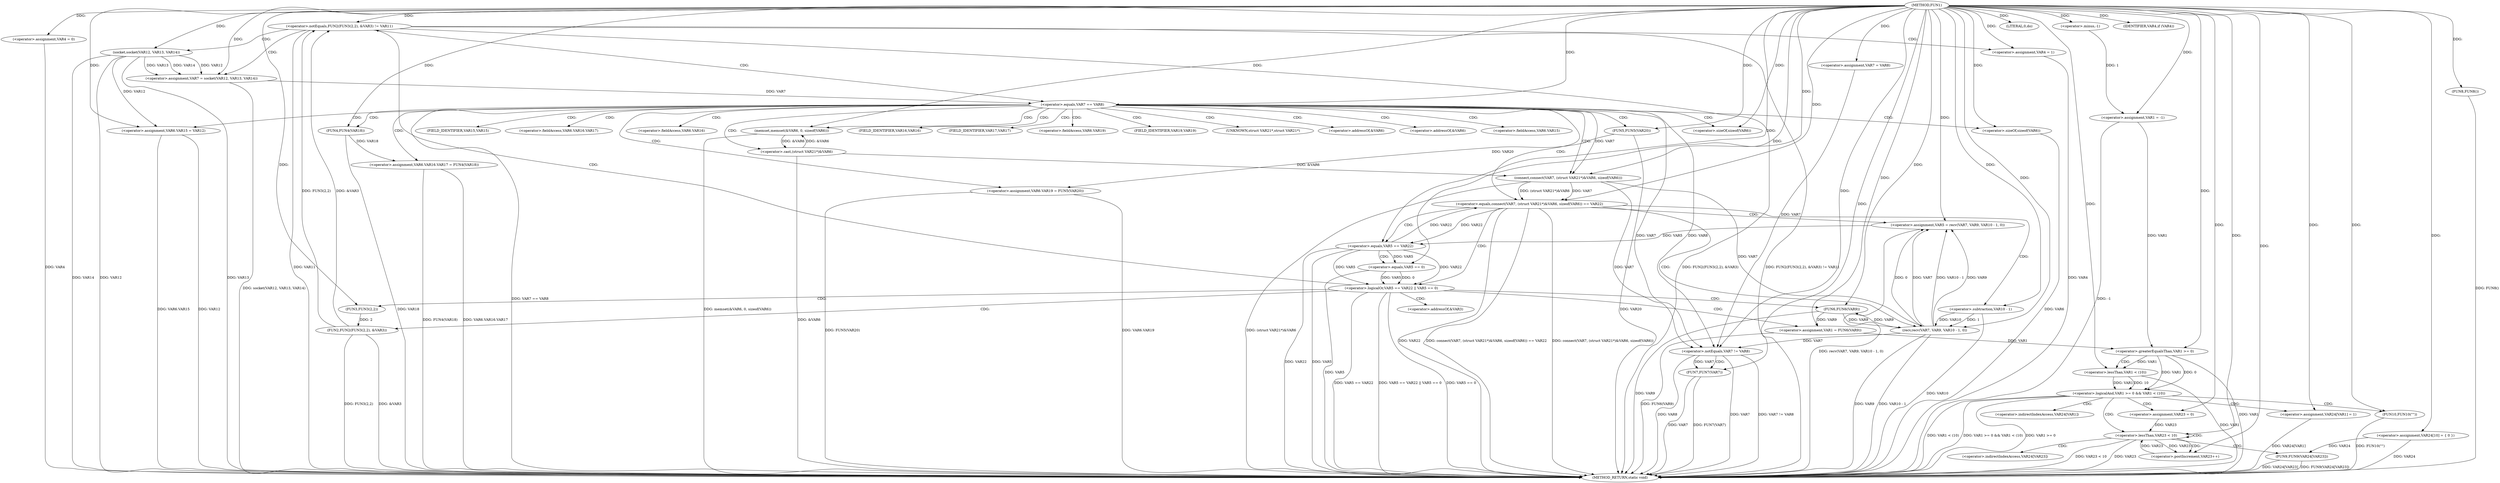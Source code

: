 digraph FUN1 {  
"1000100" [label = "(METHOD,FUN1)" ]
"1000258" [label = "(METHOD_RETURN,static void)" ]
"1000103" [label = "(<operator>.assignment,VAR1 = -1)" ]
"1000105" [label = "(<operator>.minus,-1)" ]
"1000110" [label = "(<operator>.assignment,VAR4 = 0)" ]
"1000116" [label = "(<operator>.assignment,VAR7 = VAR8)" ]
"1000123" [label = "(<operator>.notEquals,FUN2(FUN3(2,2), &VAR3) != VAR11)" ]
"1000124" [label = "(FUN2,FUN2(FUN3(2,2), &VAR3))" ]
"1000125" [label = "(FUN3,FUN3(2,2))" ]
"1000133" [label = "(<operator>.assignment,VAR4 = 1)" ]
"1000136" [label = "(<operator>.assignment,VAR7 = socket(VAR12, VAR13, VAR14))" ]
"1000138" [label = "(socket,socket(VAR12, VAR13, VAR14))" ]
"1000143" [label = "(<operator>.equals,VAR7 == VAR8)" ]
"1000148" [label = "(memset,memset(&VAR6, 0, sizeof(VAR6)))" ]
"1000152" [label = "(<operator>.sizeOf,sizeof(VAR6))" ]
"1000154" [label = "(<operator>.assignment,VAR6.VAR15 = VAR12)" ]
"1000159" [label = "(<operator>.assignment,VAR6.VAR16.VAR17 = FUN4(VAR18))" ]
"1000165" [label = "(FUN4,FUN4(VAR18))" ]
"1000167" [label = "(<operator>.assignment,VAR6.VAR19 = FUN5(VAR20))" ]
"1000171" [label = "(FUN5,FUN5(VAR20))" ]
"1000174" [label = "(<operator>.equals,connect(VAR7, (struct VAR21*)&VAR6, sizeof(VAR6)) == VAR22)" ]
"1000175" [label = "(connect,connect(VAR7, (struct VAR21*)&VAR6, sizeof(VAR6)))" ]
"1000177" [label = "(<operator>.cast,(struct VAR21*)&VAR6)" ]
"1000181" [label = "(<operator>.sizeOf,sizeof(VAR6))" ]
"1000186" [label = "(<operator>.assignment,VAR5 = recv(VAR7, VAR9, VAR10 - 1, 0))" ]
"1000188" [label = "(recv,recv(VAR7, VAR9, VAR10 - 1, 0))" ]
"1000191" [label = "(<operator>.subtraction,VAR10 - 1)" ]
"1000196" [label = "(<operator>.logicalOr,VAR5 == VAR22 || VAR5 == 0)" ]
"1000197" [label = "(<operator>.equals,VAR5 == VAR22)" ]
"1000200" [label = "(<operator>.equals,VAR5 == 0)" ]
"1000205" [label = "(<operator>.assignment,VAR1 = FUN6(VAR9))" ]
"1000207" [label = "(FUN6,FUN6(VAR9))" ]
"1000209" [label = "(LITERAL,0,do)" ]
"1000211" [label = "(<operator>.notEquals,VAR7 != VAR8)" ]
"1000215" [label = "(FUN7,FUN7(VAR7))" ]
"1000218" [label = "(IDENTIFIER,VAR4,if (VAR4))" ]
"1000220" [label = "(FUN8,FUN8())" ]
"1000224" [label = "(<operator>.assignment,VAR24[10] = { 0 })" ]
"1000227" [label = "(<operator>.logicalAnd,VAR1 >= 0 && VAR1 < (10))" ]
"1000228" [label = "(<operator>.greaterEqualsThan,VAR1 >= 0)" ]
"1000231" [label = "(<operator>.lessThan,VAR1 < (10))" ]
"1000235" [label = "(<operator>.assignment,VAR24[VAR1] = 1)" ]
"1000241" [label = "(<operator>.assignment,VAR23 = 0)" ]
"1000244" [label = "(<operator>.lessThan,VAR23 < 10)" ]
"1000247" [label = "(<operator>.postIncrement,VAR23++)" ]
"1000250" [label = "(FUN9,FUN9(VAR24[VAR23]))" ]
"1000256" [label = "(FUN10,FUN10(\"\"))" ]
"1000128" [label = "(<operator>.addressOf,&VAR3)" ]
"1000149" [label = "(<operator>.addressOf,&VAR6)" ]
"1000155" [label = "(<operator>.fieldAccess,VAR6.VAR15)" ]
"1000157" [label = "(FIELD_IDENTIFIER,VAR15,VAR15)" ]
"1000160" [label = "(<operator>.fieldAccess,VAR6.VAR16.VAR17)" ]
"1000161" [label = "(<operator>.fieldAccess,VAR6.VAR16)" ]
"1000163" [label = "(FIELD_IDENTIFIER,VAR16,VAR16)" ]
"1000164" [label = "(FIELD_IDENTIFIER,VAR17,VAR17)" ]
"1000168" [label = "(<operator>.fieldAccess,VAR6.VAR19)" ]
"1000170" [label = "(FIELD_IDENTIFIER,VAR19,VAR19)" ]
"1000178" [label = "(UNKNOWN,struct VAR21*,struct VAR21*)" ]
"1000179" [label = "(<operator>.addressOf,&VAR6)" ]
"1000236" [label = "(<operator>.indirectIndexAccess,VAR24[VAR1])" ]
"1000251" [label = "(<operator>.indirectIndexAccess,VAR24[VAR23])" ]
  "1000235" -> "1000258"  [ label = "DDG: VAR24[VAR1]"] 
  "1000177" -> "1000258"  [ label = "DDG: &VAR6"] 
  "1000103" -> "1000258"  [ label = "DDG: -1"] 
  "1000188" -> "1000258"  [ label = "DDG: VAR10 - 1"] 
  "1000205" -> "1000258"  [ label = "DDG: FUN6(VAR9)"] 
  "1000227" -> "1000258"  [ label = "DDG: VAR1 < (10)"] 
  "1000181" -> "1000258"  [ label = "DDG: VAR6"] 
  "1000186" -> "1000258"  [ label = "DDG: recv(VAR7, VAR9, VAR10 - 1, 0)"] 
  "1000167" -> "1000258"  [ label = "DDG: VAR6.VAR19"] 
  "1000123" -> "1000258"  [ label = "DDG: VAR11"] 
  "1000171" -> "1000258"  [ label = "DDG: VAR20"] 
  "1000224" -> "1000258"  [ label = "DDG: VAR24"] 
  "1000250" -> "1000258"  [ label = "DDG: VAR24[VAR23]"] 
  "1000124" -> "1000258"  [ label = "DDG: FUN3(2,2)"] 
  "1000200" -> "1000258"  [ label = "DDG: VAR5"] 
  "1000227" -> "1000258"  [ label = "DDG: VAR1 >= 0 && VAR1 < (10)"] 
  "1000188" -> "1000258"  [ label = "DDG: VAR9"] 
  "1000196" -> "1000258"  [ label = "DDG: VAR5 == 0"] 
  "1000215" -> "1000258"  [ label = "DDG: VAR7"] 
  "1000159" -> "1000258"  [ label = "DDG: VAR6.VAR16.VAR17"] 
  "1000227" -> "1000258"  [ label = "DDG: VAR1 >= 0"] 
  "1000123" -> "1000258"  [ label = "DDG: FUN2(FUN3(2,2), &VAR3) != VAR11"] 
  "1000138" -> "1000258"  [ label = "DDG: VAR14"] 
  "1000138" -> "1000258"  [ label = "DDG: VAR12"] 
  "1000165" -> "1000258"  [ label = "DDG: VAR18"] 
  "1000138" -> "1000258"  [ label = "DDG: VAR13"] 
  "1000228" -> "1000258"  [ label = "DDG: VAR1"] 
  "1000154" -> "1000258"  [ label = "DDG: VAR6.VAR15"] 
  "1000133" -> "1000258"  [ label = "DDG: VAR4"] 
  "1000154" -> "1000258"  [ label = "DDG: VAR12"] 
  "1000207" -> "1000258"  [ label = "DDG: VAR9"] 
  "1000148" -> "1000258"  [ label = "DDG: memset(&VAR6, 0, sizeof(VAR6))"] 
  "1000211" -> "1000258"  [ label = "DDG: VAR7"] 
  "1000196" -> "1000258"  [ label = "DDG: VAR5 == VAR22"] 
  "1000197" -> "1000258"  [ label = "DDG: VAR22"] 
  "1000231" -> "1000258"  [ label = "DDG: VAR1"] 
  "1000211" -> "1000258"  [ label = "DDG: VAR8"] 
  "1000211" -> "1000258"  [ label = "DDG: VAR7 != VAR8"] 
  "1000143" -> "1000258"  [ label = "DDG: VAR7 == VAR8"] 
  "1000220" -> "1000258"  [ label = "DDG: FUN8()"] 
  "1000167" -> "1000258"  [ label = "DDG: FUN5(VAR20)"] 
  "1000215" -> "1000258"  [ label = "DDG: FUN7(VAR7)"] 
  "1000175" -> "1000258"  [ label = "DDG: (struct VAR21*)&VAR6"] 
  "1000244" -> "1000258"  [ label = "DDG: VAR23 < 10"] 
  "1000124" -> "1000258"  [ label = "DDG: &VAR3"] 
  "1000250" -> "1000258"  [ label = "DDG: FUN9(VAR24[VAR23])"] 
  "1000136" -> "1000258"  [ label = "DDG: socket(VAR12, VAR13, VAR14)"] 
  "1000244" -> "1000258"  [ label = "DDG: VAR23"] 
  "1000256" -> "1000258"  [ label = "DDG: FUN10(\"\")"] 
  "1000196" -> "1000258"  [ label = "DDG: VAR5 == VAR22 || VAR5 == 0"] 
  "1000110" -> "1000258"  [ label = "DDG: VAR4"] 
  "1000174" -> "1000258"  [ label = "DDG: VAR22"] 
  "1000191" -> "1000258"  [ label = "DDG: VAR10"] 
  "1000174" -> "1000258"  [ label = "DDG: connect(VAR7, (struct VAR21*)&VAR6, sizeof(VAR6)) == VAR22"] 
  "1000174" -> "1000258"  [ label = "DDG: connect(VAR7, (struct VAR21*)&VAR6, sizeof(VAR6))"] 
  "1000123" -> "1000258"  [ label = "DDG: FUN2(FUN3(2,2), &VAR3)"] 
  "1000197" -> "1000258"  [ label = "DDG: VAR5"] 
  "1000159" -> "1000258"  [ label = "DDG: FUN4(VAR18)"] 
  "1000105" -> "1000103"  [ label = "DDG: 1"] 
  "1000100" -> "1000103"  [ label = "DDG: "] 
  "1000100" -> "1000105"  [ label = "DDG: "] 
  "1000100" -> "1000110"  [ label = "DDG: "] 
  "1000100" -> "1000116"  [ label = "DDG: "] 
  "1000124" -> "1000123"  [ label = "DDG: FUN3(2,2)"] 
  "1000124" -> "1000123"  [ label = "DDG: &VAR3"] 
  "1000125" -> "1000124"  [ label = "DDG: 2"] 
  "1000100" -> "1000125"  [ label = "DDG: "] 
  "1000100" -> "1000123"  [ label = "DDG: "] 
  "1000100" -> "1000133"  [ label = "DDG: "] 
  "1000138" -> "1000136"  [ label = "DDG: VAR12"] 
  "1000138" -> "1000136"  [ label = "DDG: VAR13"] 
  "1000138" -> "1000136"  [ label = "DDG: VAR14"] 
  "1000100" -> "1000136"  [ label = "DDG: "] 
  "1000100" -> "1000138"  [ label = "DDG: "] 
  "1000136" -> "1000143"  [ label = "DDG: VAR7"] 
  "1000100" -> "1000143"  [ label = "DDG: "] 
  "1000177" -> "1000148"  [ label = "DDG: &VAR6"] 
  "1000100" -> "1000148"  [ label = "DDG: "] 
  "1000100" -> "1000152"  [ label = "DDG: "] 
  "1000138" -> "1000154"  [ label = "DDG: VAR12"] 
  "1000100" -> "1000154"  [ label = "DDG: "] 
  "1000165" -> "1000159"  [ label = "DDG: VAR18"] 
  "1000100" -> "1000165"  [ label = "DDG: "] 
  "1000171" -> "1000167"  [ label = "DDG: VAR20"] 
  "1000100" -> "1000171"  [ label = "DDG: "] 
  "1000175" -> "1000174"  [ label = "DDG: VAR7"] 
  "1000175" -> "1000174"  [ label = "DDG: (struct VAR21*)&VAR6"] 
  "1000143" -> "1000175"  [ label = "DDG: VAR7"] 
  "1000100" -> "1000175"  [ label = "DDG: "] 
  "1000177" -> "1000175"  [ label = "DDG: &VAR6"] 
  "1000148" -> "1000177"  [ label = "DDG: &VAR6"] 
  "1000100" -> "1000181"  [ label = "DDG: "] 
  "1000197" -> "1000174"  [ label = "DDG: VAR22"] 
  "1000100" -> "1000174"  [ label = "DDG: "] 
  "1000188" -> "1000186"  [ label = "DDG: VAR7"] 
  "1000188" -> "1000186"  [ label = "DDG: VAR9"] 
  "1000188" -> "1000186"  [ label = "DDG: VAR10 - 1"] 
  "1000188" -> "1000186"  [ label = "DDG: 0"] 
  "1000100" -> "1000186"  [ label = "DDG: "] 
  "1000175" -> "1000188"  [ label = "DDG: VAR7"] 
  "1000100" -> "1000188"  [ label = "DDG: "] 
  "1000207" -> "1000188"  [ label = "DDG: VAR9"] 
  "1000191" -> "1000188"  [ label = "DDG: VAR10"] 
  "1000191" -> "1000188"  [ label = "DDG: 1"] 
  "1000100" -> "1000191"  [ label = "DDG: "] 
  "1000197" -> "1000196"  [ label = "DDG: VAR5"] 
  "1000197" -> "1000196"  [ label = "DDG: VAR22"] 
  "1000186" -> "1000197"  [ label = "DDG: VAR5"] 
  "1000100" -> "1000197"  [ label = "DDG: "] 
  "1000174" -> "1000197"  [ label = "DDG: VAR22"] 
  "1000200" -> "1000196"  [ label = "DDG: VAR5"] 
  "1000200" -> "1000196"  [ label = "DDG: 0"] 
  "1000197" -> "1000200"  [ label = "DDG: VAR5"] 
  "1000100" -> "1000200"  [ label = "DDG: "] 
  "1000207" -> "1000205"  [ label = "DDG: VAR9"] 
  "1000100" -> "1000205"  [ label = "DDG: "] 
  "1000188" -> "1000207"  [ label = "DDG: VAR9"] 
  "1000100" -> "1000207"  [ label = "DDG: "] 
  "1000100" -> "1000209"  [ label = "DDG: "] 
  "1000116" -> "1000211"  [ label = "DDG: VAR7"] 
  "1000188" -> "1000211"  [ label = "DDG: VAR7"] 
  "1000143" -> "1000211"  [ label = "DDG: VAR7"] 
  "1000175" -> "1000211"  [ label = "DDG: VAR7"] 
  "1000100" -> "1000211"  [ label = "DDG: "] 
  "1000143" -> "1000211"  [ label = "DDG: VAR8"] 
  "1000211" -> "1000215"  [ label = "DDG: VAR7"] 
  "1000100" -> "1000215"  [ label = "DDG: "] 
  "1000100" -> "1000218"  [ label = "DDG: "] 
  "1000100" -> "1000220"  [ label = "DDG: "] 
  "1000100" -> "1000224"  [ label = "DDG: "] 
  "1000228" -> "1000227"  [ label = "DDG: VAR1"] 
  "1000228" -> "1000227"  [ label = "DDG: 0"] 
  "1000103" -> "1000228"  [ label = "DDG: VAR1"] 
  "1000205" -> "1000228"  [ label = "DDG: VAR1"] 
  "1000100" -> "1000228"  [ label = "DDG: "] 
  "1000231" -> "1000227"  [ label = "DDG: VAR1"] 
  "1000231" -> "1000227"  [ label = "DDG: 10"] 
  "1000228" -> "1000231"  [ label = "DDG: VAR1"] 
  "1000100" -> "1000231"  [ label = "DDG: "] 
  "1000100" -> "1000235"  [ label = "DDG: "] 
  "1000100" -> "1000241"  [ label = "DDG: "] 
  "1000247" -> "1000244"  [ label = "DDG: VAR23"] 
  "1000241" -> "1000244"  [ label = "DDG: VAR23"] 
  "1000100" -> "1000244"  [ label = "DDG: "] 
  "1000244" -> "1000247"  [ label = "DDG: VAR23"] 
  "1000100" -> "1000247"  [ label = "DDG: "] 
  "1000224" -> "1000250"  [ label = "DDG: VAR24"] 
  "1000100" -> "1000256"  [ label = "DDG: "] 
  "1000123" -> "1000133"  [ label = "CDG: "] 
  "1000123" -> "1000138"  [ label = "CDG: "] 
  "1000123" -> "1000136"  [ label = "CDG: "] 
  "1000123" -> "1000143"  [ label = "CDG: "] 
  "1000143" -> "1000164"  [ label = "CDG: "] 
  "1000143" -> "1000174"  [ label = "CDG: "] 
  "1000143" -> "1000161"  [ label = "CDG: "] 
  "1000143" -> "1000148"  [ label = "CDG: "] 
  "1000143" -> "1000165"  [ label = "CDG: "] 
  "1000143" -> "1000157"  [ label = "CDG: "] 
  "1000143" -> "1000149"  [ label = "CDG: "] 
  "1000143" -> "1000167"  [ label = "CDG: "] 
  "1000143" -> "1000175"  [ label = "CDG: "] 
  "1000143" -> "1000154"  [ label = "CDG: "] 
  "1000143" -> "1000160"  [ label = "CDG: "] 
  "1000143" -> "1000179"  [ label = "CDG: "] 
  "1000143" -> "1000152"  [ label = "CDG: "] 
  "1000143" -> "1000163"  [ label = "CDG: "] 
  "1000143" -> "1000168"  [ label = "CDG: "] 
  "1000143" -> "1000178"  [ label = "CDG: "] 
  "1000143" -> "1000159"  [ label = "CDG: "] 
  "1000143" -> "1000155"  [ label = "CDG: "] 
  "1000143" -> "1000170"  [ label = "CDG: "] 
  "1000143" -> "1000171"  [ label = "CDG: "] 
  "1000143" -> "1000177"  [ label = "CDG: "] 
  "1000143" -> "1000181"  [ label = "CDG: "] 
  "1000174" -> "1000191"  [ label = "CDG: "] 
  "1000174" -> "1000197"  [ label = "CDG: "] 
  "1000174" -> "1000188"  [ label = "CDG: "] 
  "1000174" -> "1000186"  [ label = "CDG: "] 
  "1000174" -> "1000196"  [ label = "CDG: "] 
  "1000196" -> "1000207"  [ label = "CDG: "] 
  "1000196" -> "1000205"  [ label = "CDG: "] 
  "1000196" -> "1000125"  [ label = "CDG: "] 
  "1000196" -> "1000128"  [ label = "CDG: "] 
  "1000196" -> "1000123"  [ label = "CDG: "] 
  "1000196" -> "1000124"  [ label = "CDG: "] 
  "1000197" -> "1000200"  [ label = "CDG: "] 
  "1000211" -> "1000215"  [ label = "CDG: "] 
  "1000227" -> "1000244"  [ label = "CDG: "] 
  "1000227" -> "1000236"  [ label = "CDG: "] 
  "1000227" -> "1000235"  [ label = "CDG: "] 
  "1000227" -> "1000241"  [ label = "CDG: "] 
  "1000227" -> "1000256"  [ label = "CDG: "] 
  "1000228" -> "1000231"  [ label = "CDG: "] 
  "1000244" -> "1000244"  [ label = "CDG: "] 
  "1000244" -> "1000251"  [ label = "CDG: "] 
  "1000244" -> "1000250"  [ label = "CDG: "] 
  "1000244" -> "1000247"  [ label = "CDG: "] 
}
